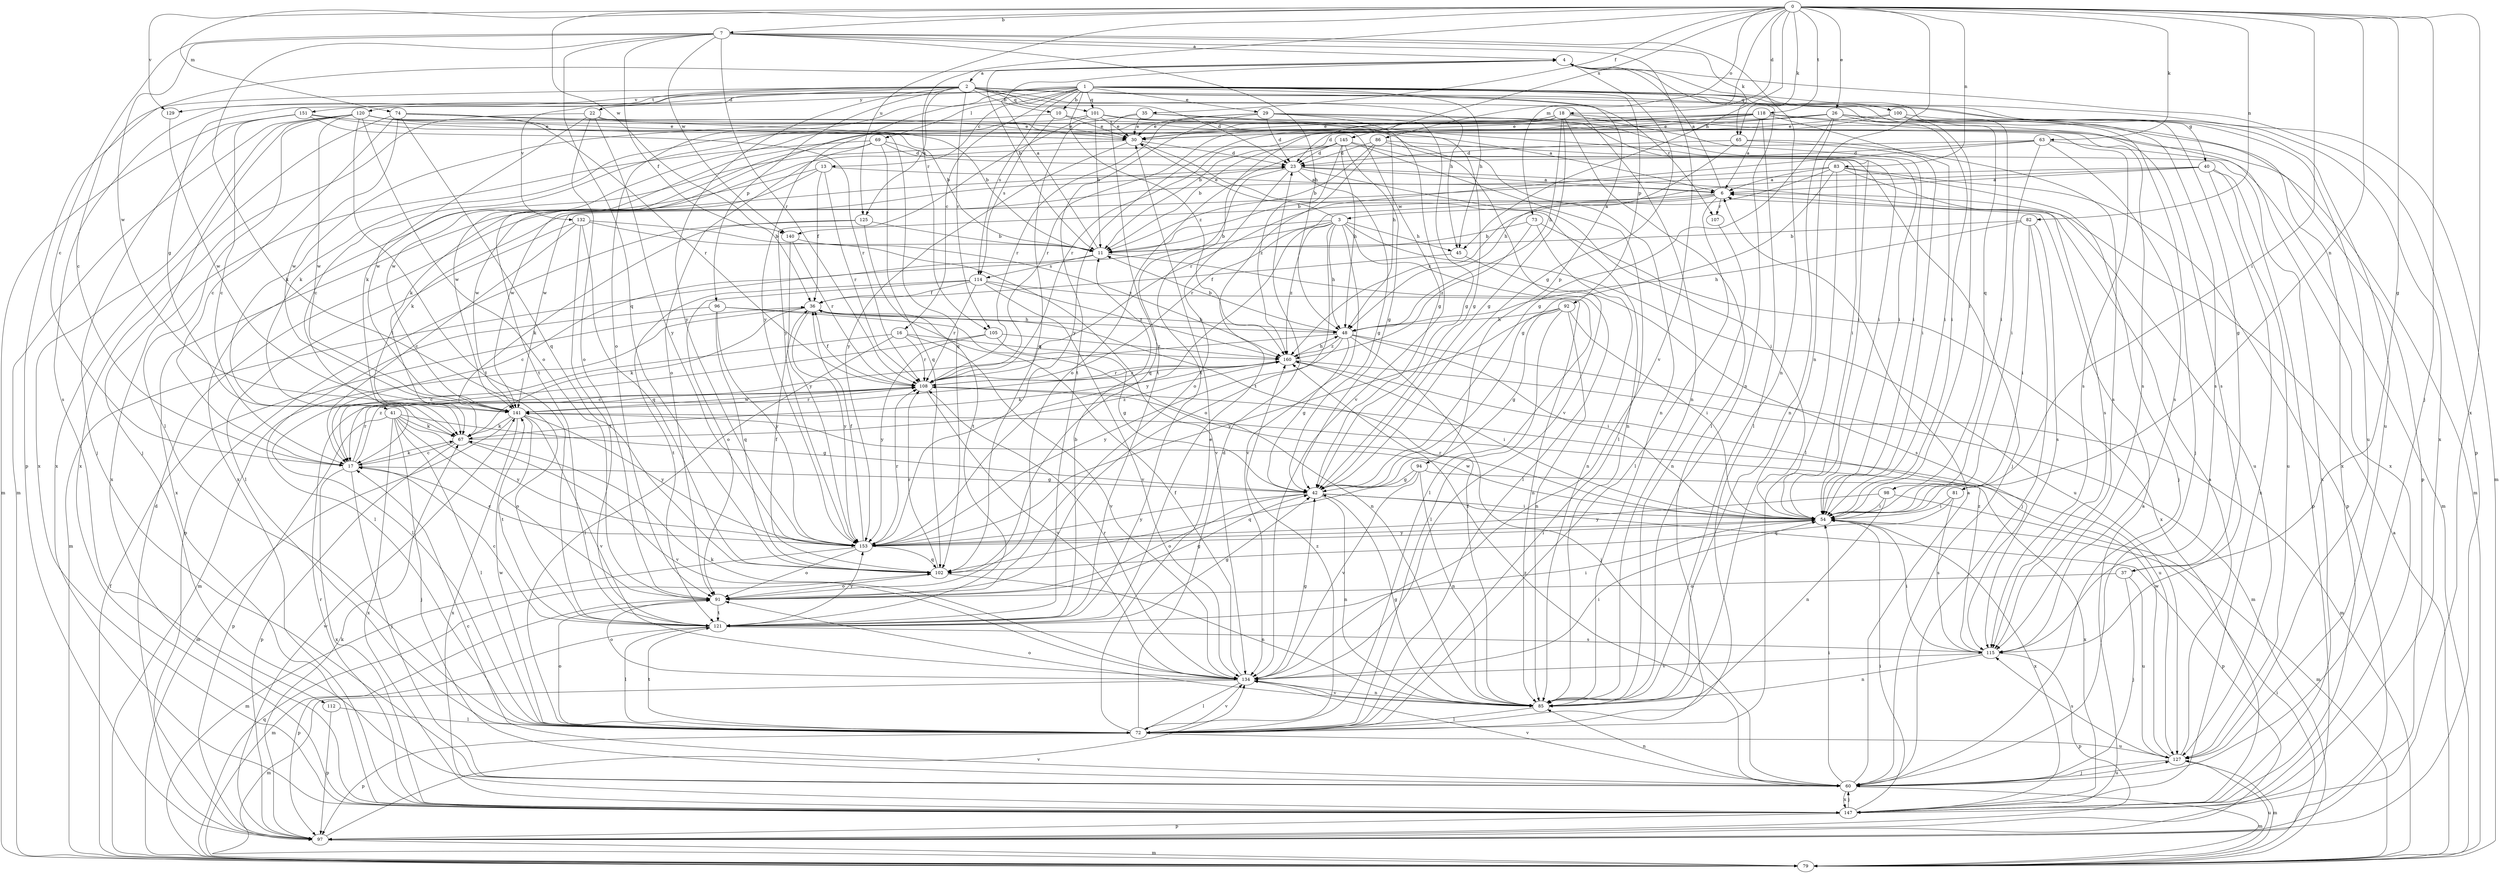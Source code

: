 strict digraph  {
0;
1;
2;
3;
4;
6;
7;
10;
11;
13;
16;
17;
18;
22;
23;
26;
29;
30;
35;
36;
37;
40;
41;
42;
45;
48;
54;
60;
63;
65;
67;
69;
72;
73;
74;
79;
81;
82;
83;
85;
86;
91;
92;
94;
96;
97;
98;
100;
101;
102;
105;
107;
108;
112;
114;
115;
118;
120;
121;
125;
127;
129;
132;
134;
140;
141;
145;
147;
151;
153;
160;
0 -> 7  [label=b];
0 -> 18  [label=d];
0 -> 26  [label=e];
0 -> 35  [label=f];
0 -> 37  [label=g];
0 -> 45  [label=h];
0 -> 54  [label=i];
0 -> 60  [label=j];
0 -> 63  [label=k];
0 -> 65  [label=k];
0 -> 73  [label=m];
0 -> 74  [label=m];
0 -> 81  [label=n];
0 -> 82  [label=n];
0 -> 83  [label=n];
0 -> 85  [label=n];
0 -> 86  [label=o];
0 -> 105  [label=r];
0 -> 118  [label=t];
0 -> 125  [label=u];
0 -> 129  [label=v];
0 -> 140  [label=w];
0 -> 145  [label=x];
0 -> 147  [label=x];
1 -> 10  [label=b];
1 -> 13  [label=c];
1 -> 16  [label=c];
1 -> 29  [label=e];
1 -> 37  [label=g];
1 -> 40  [label=g];
1 -> 41  [label=g];
1 -> 45  [label=h];
1 -> 69  [label=l];
1 -> 79  [label=m];
1 -> 91  [label=o];
1 -> 92  [label=p];
1 -> 94  [label=p];
1 -> 98  [label=q];
1 -> 100  [label=q];
1 -> 101  [label=q];
1 -> 112  [label=s];
1 -> 114  [label=s];
1 -> 151  [label=y];
1 -> 153  [label=y];
1 -> 160  [label=z];
2 -> 10  [label=b];
2 -> 22  [label=d];
2 -> 23  [label=d];
2 -> 45  [label=h];
2 -> 54  [label=i];
2 -> 85  [label=n];
2 -> 96  [label=p];
2 -> 97  [label=p];
2 -> 101  [label=q];
2 -> 105  [label=r];
2 -> 107  [label=r];
2 -> 120  [label=t];
2 -> 125  [label=u];
2 -> 127  [label=u];
2 -> 129  [label=v];
2 -> 132  [label=v];
2 -> 153  [label=y];
3 -> 11  [label=b];
3 -> 30  [label=e];
3 -> 45  [label=h];
3 -> 48  [label=h];
3 -> 72  [label=l];
3 -> 79  [label=m];
3 -> 91  [label=o];
3 -> 127  [label=u];
3 -> 134  [label=v];
3 -> 153  [label=y];
3 -> 160  [label=z];
4 -> 2  [label=a];
4 -> 11  [label=b];
4 -> 17  [label=c];
4 -> 42  [label=g];
4 -> 85  [label=n];
4 -> 97  [label=p];
4 -> 147  [label=x];
6 -> 3  [label=a];
6 -> 4  [label=a];
6 -> 72  [label=l];
6 -> 107  [label=r];
6 -> 108  [label=r];
6 -> 140  [label=w];
7 -> 4  [label=a];
7 -> 17  [label=c];
7 -> 36  [label=f];
7 -> 48  [label=h];
7 -> 65  [label=k];
7 -> 85  [label=n];
7 -> 102  [label=q];
7 -> 108  [label=r];
7 -> 121  [label=t];
7 -> 134  [label=v];
7 -> 140  [label=w];
7 -> 141  [label=w];
10 -> 30  [label=e];
10 -> 54  [label=i];
10 -> 67  [label=k];
10 -> 114  [label=s];
11 -> 4  [label=a];
11 -> 17  [label=c];
11 -> 72  [label=l];
11 -> 114  [label=s];
13 -> 6  [label=a];
13 -> 36  [label=f];
13 -> 108  [label=r];
13 -> 141  [label=w];
13 -> 147  [label=x];
16 -> 17  [label=c];
16 -> 72  [label=l];
16 -> 108  [label=r];
16 -> 134  [label=v];
16 -> 160  [label=z];
17 -> 42  [label=g];
17 -> 60  [label=j];
17 -> 67  [label=k];
17 -> 108  [label=r];
17 -> 147  [label=x];
17 -> 160  [label=z];
18 -> 17  [label=c];
18 -> 23  [label=d];
18 -> 30  [label=e];
18 -> 42  [label=g];
18 -> 48  [label=h];
18 -> 54  [label=i];
18 -> 67  [label=k];
18 -> 72  [label=l];
18 -> 147  [label=x];
22 -> 30  [label=e];
22 -> 91  [label=o];
22 -> 115  [label=s];
22 -> 141  [label=w];
22 -> 147  [label=x];
22 -> 153  [label=y];
23 -> 6  [label=a];
23 -> 42  [label=g];
23 -> 54  [label=i];
23 -> 91  [label=o];
23 -> 102  [label=q];
23 -> 127  [label=u];
23 -> 141  [label=w];
26 -> 30  [label=e];
26 -> 42  [label=g];
26 -> 54  [label=i];
26 -> 60  [label=j];
26 -> 85  [label=n];
26 -> 108  [label=r];
26 -> 141  [label=w];
26 -> 147  [label=x];
29 -> 23  [label=d];
29 -> 30  [label=e];
29 -> 42  [label=g];
29 -> 54  [label=i];
29 -> 79  [label=m];
29 -> 108  [label=r];
29 -> 121  [label=t];
29 -> 134  [label=v];
30 -> 23  [label=d];
30 -> 85  [label=n];
30 -> 147  [label=x];
30 -> 153  [label=y];
35 -> 30  [label=e];
35 -> 42  [label=g];
35 -> 48  [label=h];
35 -> 102  [label=q];
35 -> 121  [label=t];
36 -> 48  [label=h];
36 -> 67  [label=k];
36 -> 79  [label=m];
36 -> 153  [label=y];
37 -> 60  [label=j];
37 -> 91  [label=o];
37 -> 127  [label=u];
40 -> 6  [label=a];
40 -> 11  [label=b];
40 -> 67  [label=k];
40 -> 97  [label=p];
40 -> 127  [label=u];
40 -> 147  [label=x];
41 -> 42  [label=g];
41 -> 60  [label=j];
41 -> 67  [label=k];
41 -> 72  [label=l];
41 -> 91  [label=o];
41 -> 97  [label=p];
41 -> 147  [label=x];
41 -> 153  [label=y];
42 -> 54  [label=i];
42 -> 85  [label=n];
42 -> 91  [label=o];
42 -> 97  [label=p];
42 -> 153  [label=y];
45 -> 36  [label=f];
45 -> 115  [label=s];
48 -> 11  [label=b];
48 -> 17  [label=c];
48 -> 42  [label=g];
48 -> 54  [label=i];
48 -> 60  [label=j];
48 -> 79  [label=m];
48 -> 153  [label=y];
48 -> 160  [label=z];
54 -> 108  [label=r];
54 -> 141  [label=w];
54 -> 147  [label=x];
54 -> 153  [label=y];
60 -> 6  [label=a];
60 -> 17  [label=c];
60 -> 54  [label=i];
60 -> 79  [label=m];
60 -> 85  [label=n];
60 -> 127  [label=u];
60 -> 134  [label=v];
60 -> 147  [label=x];
60 -> 160  [label=z];
63 -> 23  [label=d];
63 -> 54  [label=i];
63 -> 67  [label=k];
63 -> 79  [label=m];
63 -> 108  [label=r];
63 -> 115  [label=s];
65 -> 23  [label=d];
65 -> 48  [label=h];
65 -> 54  [label=i];
65 -> 115  [label=s];
67 -> 17  [label=c];
67 -> 97  [label=p];
67 -> 134  [label=v];
67 -> 160  [label=z];
69 -> 23  [label=d];
69 -> 54  [label=i];
69 -> 91  [label=o];
69 -> 102  [label=q];
69 -> 141  [label=w];
69 -> 147  [label=x];
72 -> 23  [label=d];
72 -> 30  [label=e];
72 -> 91  [label=o];
72 -> 97  [label=p];
72 -> 121  [label=t];
72 -> 127  [label=u];
72 -> 134  [label=v];
72 -> 141  [label=w];
72 -> 160  [label=z];
73 -> 11  [label=b];
73 -> 85  [label=n];
73 -> 147  [label=x];
73 -> 160  [label=z];
74 -> 11  [label=b];
74 -> 17  [label=c];
74 -> 30  [label=e];
74 -> 102  [label=q];
74 -> 108  [label=r];
74 -> 141  [label=w];
74 -> 147  [label=x];
79 -> 6  [label=a];
79 -> 36  [label=f];
79 -> 54  [label=i];
79 -> 102  [label=q];
79 -> 127  [label=u];
81 -> 54  [label=i];
81 -> 102  [label=q];
81 -> 115  [label=s];
82 -> 11  [label=b];
82 -> 48  [label=h];
82 -> 54  [label=i];
82 -> 60  [label=j];
82 -> 115  [label=s];
83 -> 6  [label=a];
83 -> 42  [label=g];
83 -> 60  [label=j];
83 -> 72  [label=l];
83 -> 97  [label=p];
83 -> 115  [label=s];
83 -> 141  [label=w];
83 -> 160  [label=z];
85 -> 36  [label=f];
85 -> 42  [label=g];
85 -> 72  [label=l];
85 -> 91  [label=o];
85 -> 134  [label=v];
86 -> 11  [label=b];
86 -> 23  [label=d];
86 -> 121  [label=t];
86 -> 134  [label=v];
86 -> 147  [label=x];
91 -> 42  [label=g];
91 -> 79  [label=m];
91 -> 121  [label=t];
92 -> 42  [label=g];
92 -> 48  [label=h];
92 -> 54  [label=i];
92 -> 72  [label=l];
92 -> 85  [label=n];
92 -> 153  [label=y];
94 -> 42  [label=g];
94 -> 85  [label=n];
94 -> 102  [label=q];
94 -> 134  [label=v];
94 -> 147  [label=x];
96 -> 48  [label=h];
96 -> 72  [label=l];
96 -> 85  [label=n];
96 -> 102  [label=q];
96 -> 153  [label=y];
97 -> 23  [label=d];
97 -> 67  [label=k];
97 -> 79  [label=m];
97 -> 134  [label=v];
97 -> 141  [label=w];
98 -> 54  [label=i];
98 -> 79  [label=m];
98 -> 85  [label=n];
98 -> 153  [label=y];
100 -> 11  [label=b];
100 -> 30  [label=e];
100 -> 54  [label=i];
100 -> 115  [label=s];
100 -> 127  [label=u];
101 -> 11  [label=b];
101 -> 30  [label=e];
101 -> 42  [label=g];
101 -> 54  [label=i];
101 -> 115  [label=s];
101 -> 121  [label=t];
101 -> 153  [label=y];
102 -> 36  [label=f];
102 -> 85  [label=n];
102 -> 91  [label=o];
102 -> 108  [label=r];
105 -> 42  [label=g];
105 -> 72  [label=l];
105 -> 153  [label=y];
105 -> 160  [label=z];
107 -> 85  [label=n];
108 -> 36  [label=f];
108 -> 127  [label=u];
108 -> 134  [label=v];
108 -> 141  [label=w];
108 -> 160  [label=z];
112 -> 72  [label=l];
112 -> 97  [label=p];
114 -> 36  [label=f];
114 -> 85  [label=n];
114 -> 91  [label=o];
114 -> 108  [label=r];
114 -> 121  [label=t];
114 -> 134  [label=v];
114 -> 160  [label=z];
115 -> 54  [label=i];
115 -> 85  [label=n];
115 -> 97  [label=p];
115 -> 134  [label=v];
115 -> 160  [label=z];
118 -> 6  [label=a];
118 -> 30  [label=e];
118 -> 54  [label=i];
118 -> 67  [label=k];
118 -> 72  [label=l];
118 -> 97  [label=p];
118 -> 108  [label=r];
118 -> 115  [label=s];
118 -> 121  [label=t];
118 -> 153  [label=y];
120 -> 6  [label=a];
120 -> 11  [label=b];
120 -> 30  [label=e];
120 -> 60  [label=j];
120 -> 72  [label=l];
120 -> 79  [label=m];
120 -> 85  [label=n];
120 -> 91  [label=o];
120 -> 121  [label=t];
120 -> 141  [label=w];
120 -> 147  [label=x];
121 -> 11  [label=b];
121 -> 17  [label=c];
121 -> 42  [label=g];
121 -> 54  [label=i];
121 -> 72  [label=l];
121 -> 97  [label=p];
121 -> 115  [label=s];
121 -> 153  [label=y];
125 -> 11  [label=b];
125 -> 67  [label=k];
125 -> 97  [label=p];
125 -> 121  [label=t];
127 -> 6  [label=a];
127 -> 60  [label=j];
127 -> 79  [label=m];
127 -> 115  [label=s];
127 -> 141  [label=w];
129 -> 141  [label=w];
132 -> 11  [label=b];
132 -> 17  [label=c];
132 -> 72  [label=l];
132 -> 102  [label=q];
132 -> 121  [label=t];
132 -> 134  [label=v];
134 -> 36  [label=f];
134 -> 42  [label=g];
134 -> 54  [label=i];
134 -> 67  [label=k];
134 -> 72  [label=l];
134 -> 79  [label=m];
134 -> 85  [label=n];
134 -> 91  [label=o];
134 -> 108  [label=r];
140 -> 108  [label=r];
140 -> 153  [label=y];
140 -> 160  [label=z];
141 -> 67  [label=k];
141 -> 79  [label=m];
141 -> 108  [label=r];
141 -> 121  [label=t];
141 -> 134  [label=v];
141 -> 147  [label=x];
141 -> 153  [label=y];
145 -> 11  [label=b];
145 -> 23  [label=d];
145 -> 42  [label=g];
145 -> 48  [label=h];
145 -> 60  [label=j];
145 -> 72  [label=l];
145 -> 91  [label=o];
145 -> 160  [label=z];
147 -> 6  [label=a];
147 -> 54  [label=i];
147 -> 60  [label=j];
147 -> 97  [label=p];
147 -> 108  [label=r];
151 -> 17  [label=c];
151 -> 30  [label=e];
151 -> 60  [label=j];
151 -> 79  [label=m];
151 -> 102  [label=q];
151 -> 108  [label=r];
153 -> 17  [label=c];
153 -> 36  [label=f];
153 -> 54  [label=i];
153 -> 79  [label=m];
153 -> 91  [label=o];
153 -> 102  [label=q];
153 -> 108  [label=r];
160 -> 48  [label=h];
160 -> 54  [label=i];
160 -> 67  [label=k];
160 -> 79  [label=m];
160 -> 108  [label=r];
}
